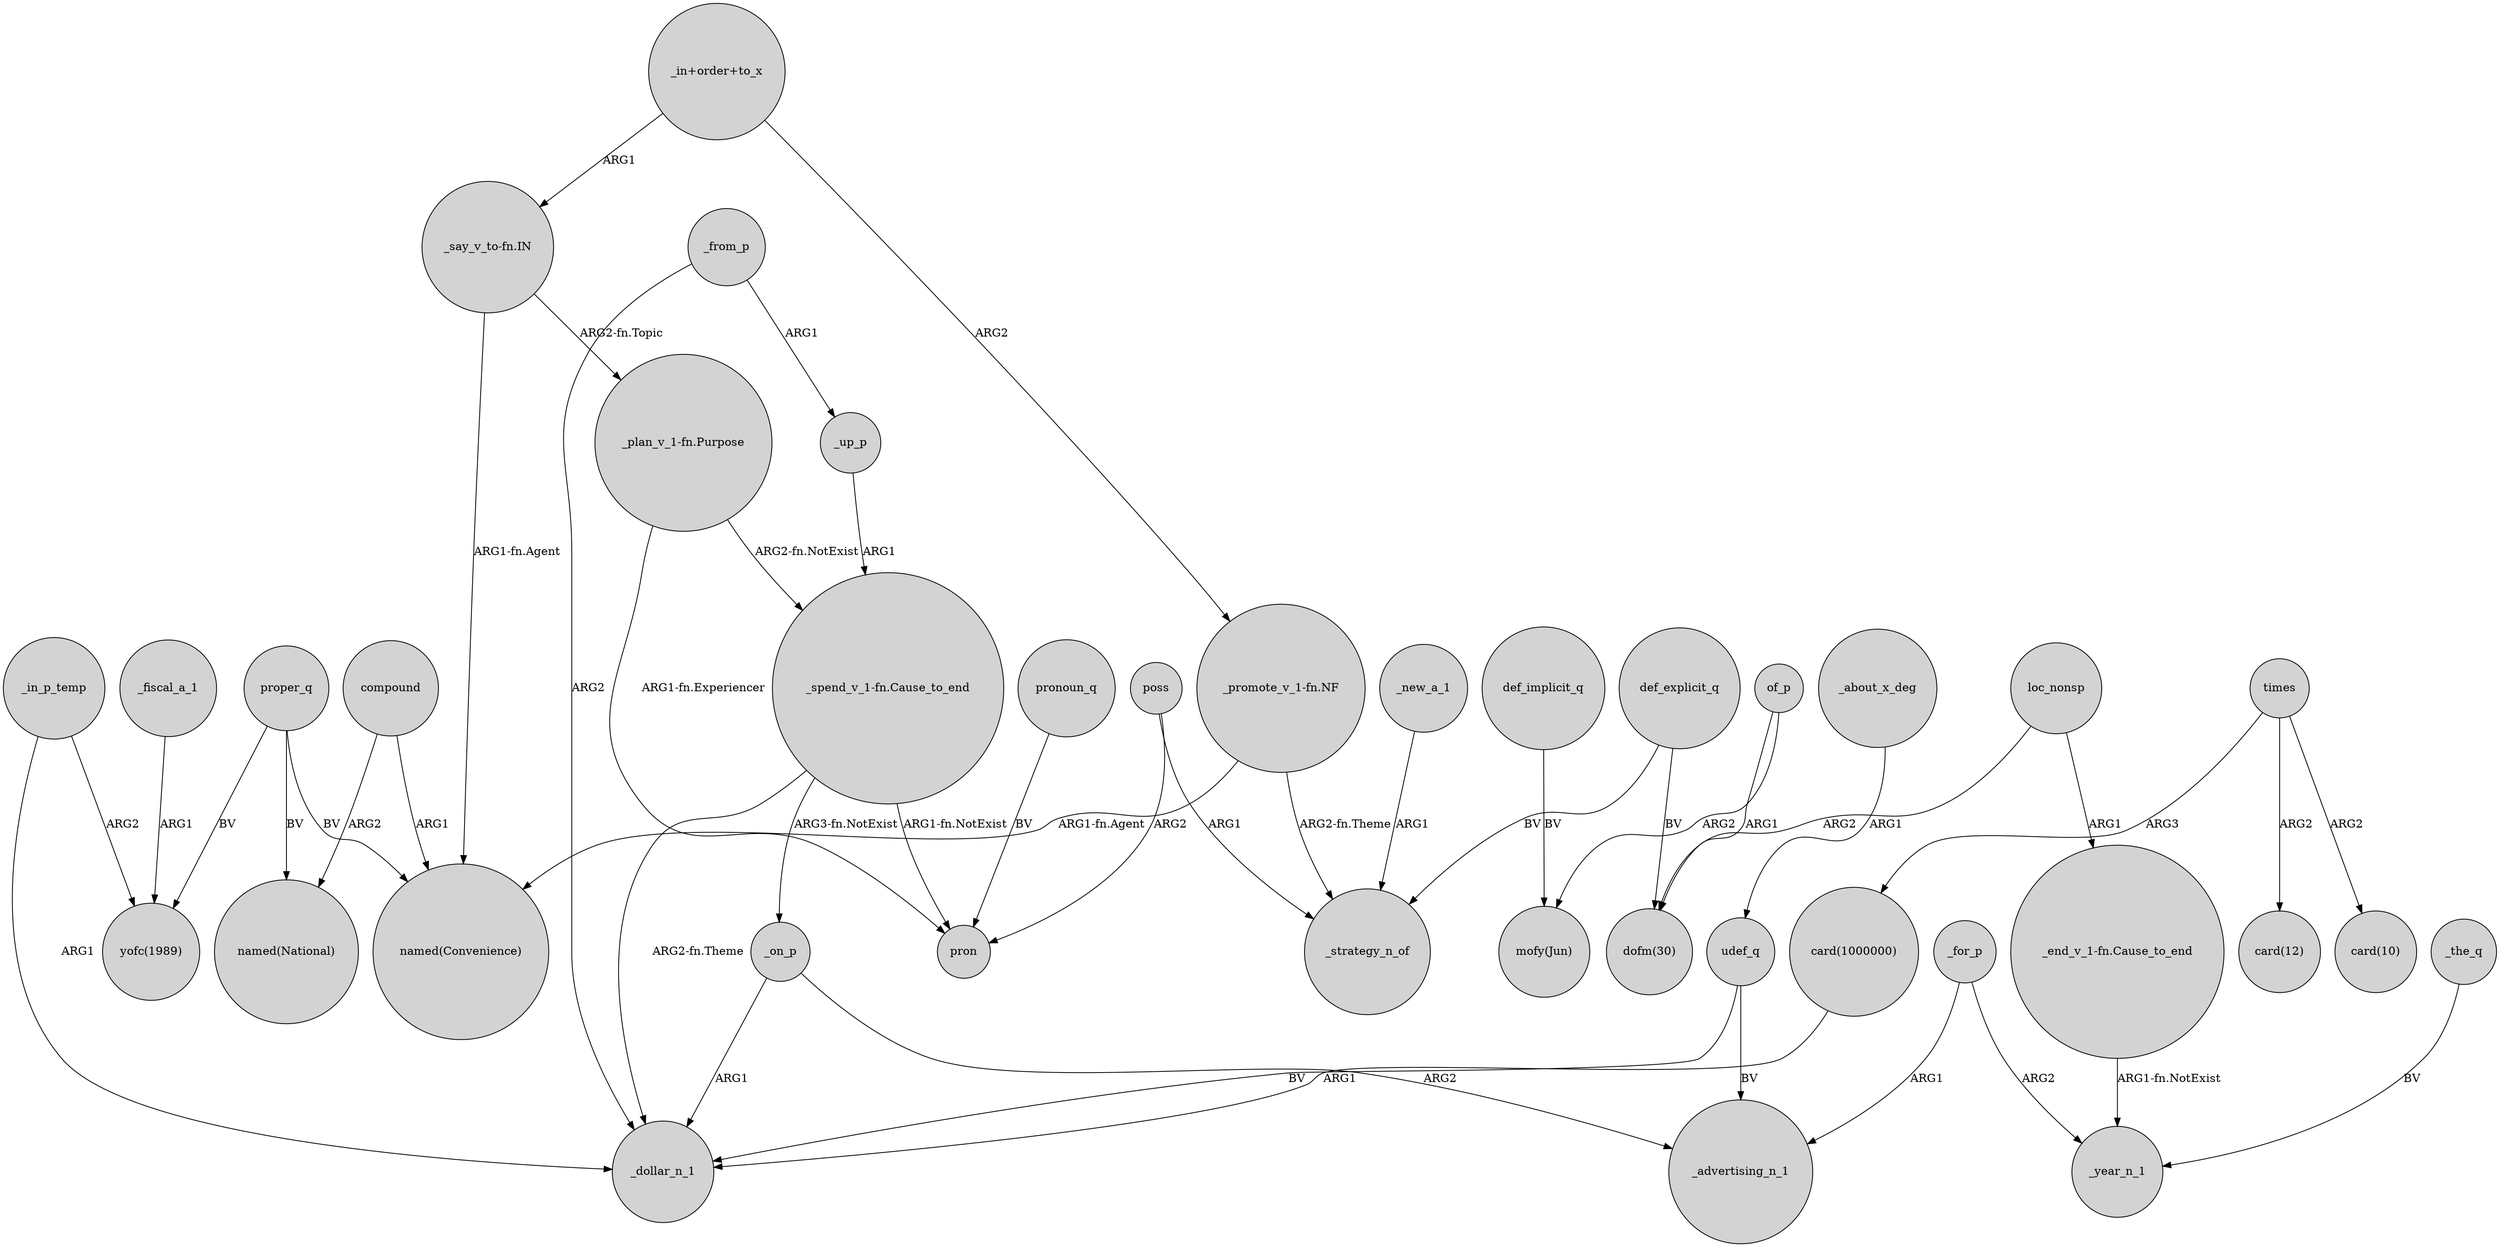 digraph {
	node [shape=circle style=filled]
	"card(1000000)" -> _dollar_n_1 [label=ARG1]
	_in_p_temp -> "yofc(1989)" [label=ARG2]
	"_spend_v_1-fn.Cause_to_end" -> _dollar_n_1 [label="ARG2-fn.Theme"]
	"_say_v_to-fn.IN" -> "named(Convenience)" [label="ARG1-fn.Agent"]
	"_plan_v_1-fn.Purpose" -> "_spend_v_1-fn.Cause_to_end" [label="ARG2-fn.NotExist"]
	"_spend_v_1-fn.Cause_to_end" -> _on_p [label="ARG3-fn.NotExist"]
	poss -> pron [label=ARG2]
	_for_p -> _year_n_1 [label=ARG2]
	poss -> _strategy_n_of [label=ARG1]
	of_p -> "mofy(Jun)" [label=ARG2]
	"_plan_v_1-fn.Purpose" -> pron [label="ARG1-fn.Experiencer"]
	_on_p -> _dollar_n_1 [label=ARG1]
	_from_p -> _up_p [label=ARG1]
	"_in+order+to_x" -> "_say_v_to-fn.IN" [label=ARG1]
	_new_a_1 -> _strategy_n_of [label=ARG1]
	_about_x_deg -> udef_q [label=ARG1]
	"_say_v_to-fn.IN" -> "_plan_v_1-fn.Purpose" [label="ARG2-fn.Topic"]
	proper_q -> "yofc(1989)" [label=BV]
	"_promote_v_1-fn.NF" -> _strategy_n_of [label="ARG2-fn.Theme"]
	udef_q -> _advertising_n_1 [label=BV]
	compound -> "named(National)" [label=ARG2]
	pronoun_q -> pron [label=BV]
	def_explicit_q -> "dofm(30)" [label=BV]
	def_implicit_q -> "mofy(Jun)" [label=BV]
	loc_nonsp -> "dofm(30)" [label=ARG2]
	proper_q -> "named(Convenience)" [label=BV]
	times -> "card(1000000)" [label=ARG3]
	_for_p -> _advertising_n_1 [label=ARG1]
	times -> "card(12)" [label=ARG2]
	"_promote_v_1-fn.NF" -> "named(Convenience)" [label="ARG1-fn.Agent"]
	_fiscal_a_1 -> "yofc(1989)" [label=ARG1]
	times -> "card(10)" [label=ARG2]
	_the_q -> _year_n_1 [label=BV]
	loc_nonsp -> "_end_v_1-fn.Cause_to_end" [label=ARG1]
	"_spend_v_1-fn.Cause_to_end" -> pron [label="ARG1-fn.NotExist"]
	"_in+order+to_x" -> "_promote_v_1-fn.NF" [label=ARG2]
	_up_p -> "_spend_v_1-fn.Cause_to_end" [label=ARG1]
	def_explicit_q -> _strategy_n_of [label=BV]
	compound -> "named(Convenience)" [label=ARG1]
	proper_q -> "named(National)" [label=BV]
	_on_p -> _advertising_n_1 [label=ARG2]
	_in_p_temp -> _dollar_n_1 [label=ARG1]
	_from_p -> _dollar_n_1 [label=ARG2]
	"_end_v_1-fn.Cause_to_end" -> _year_n_1 [label="ARG1-fn.NotExist"]
	of_p -> "dofm(30)" [label=ARG1]
	udef_q -> _dollar_n_1 [label=BV]
}
